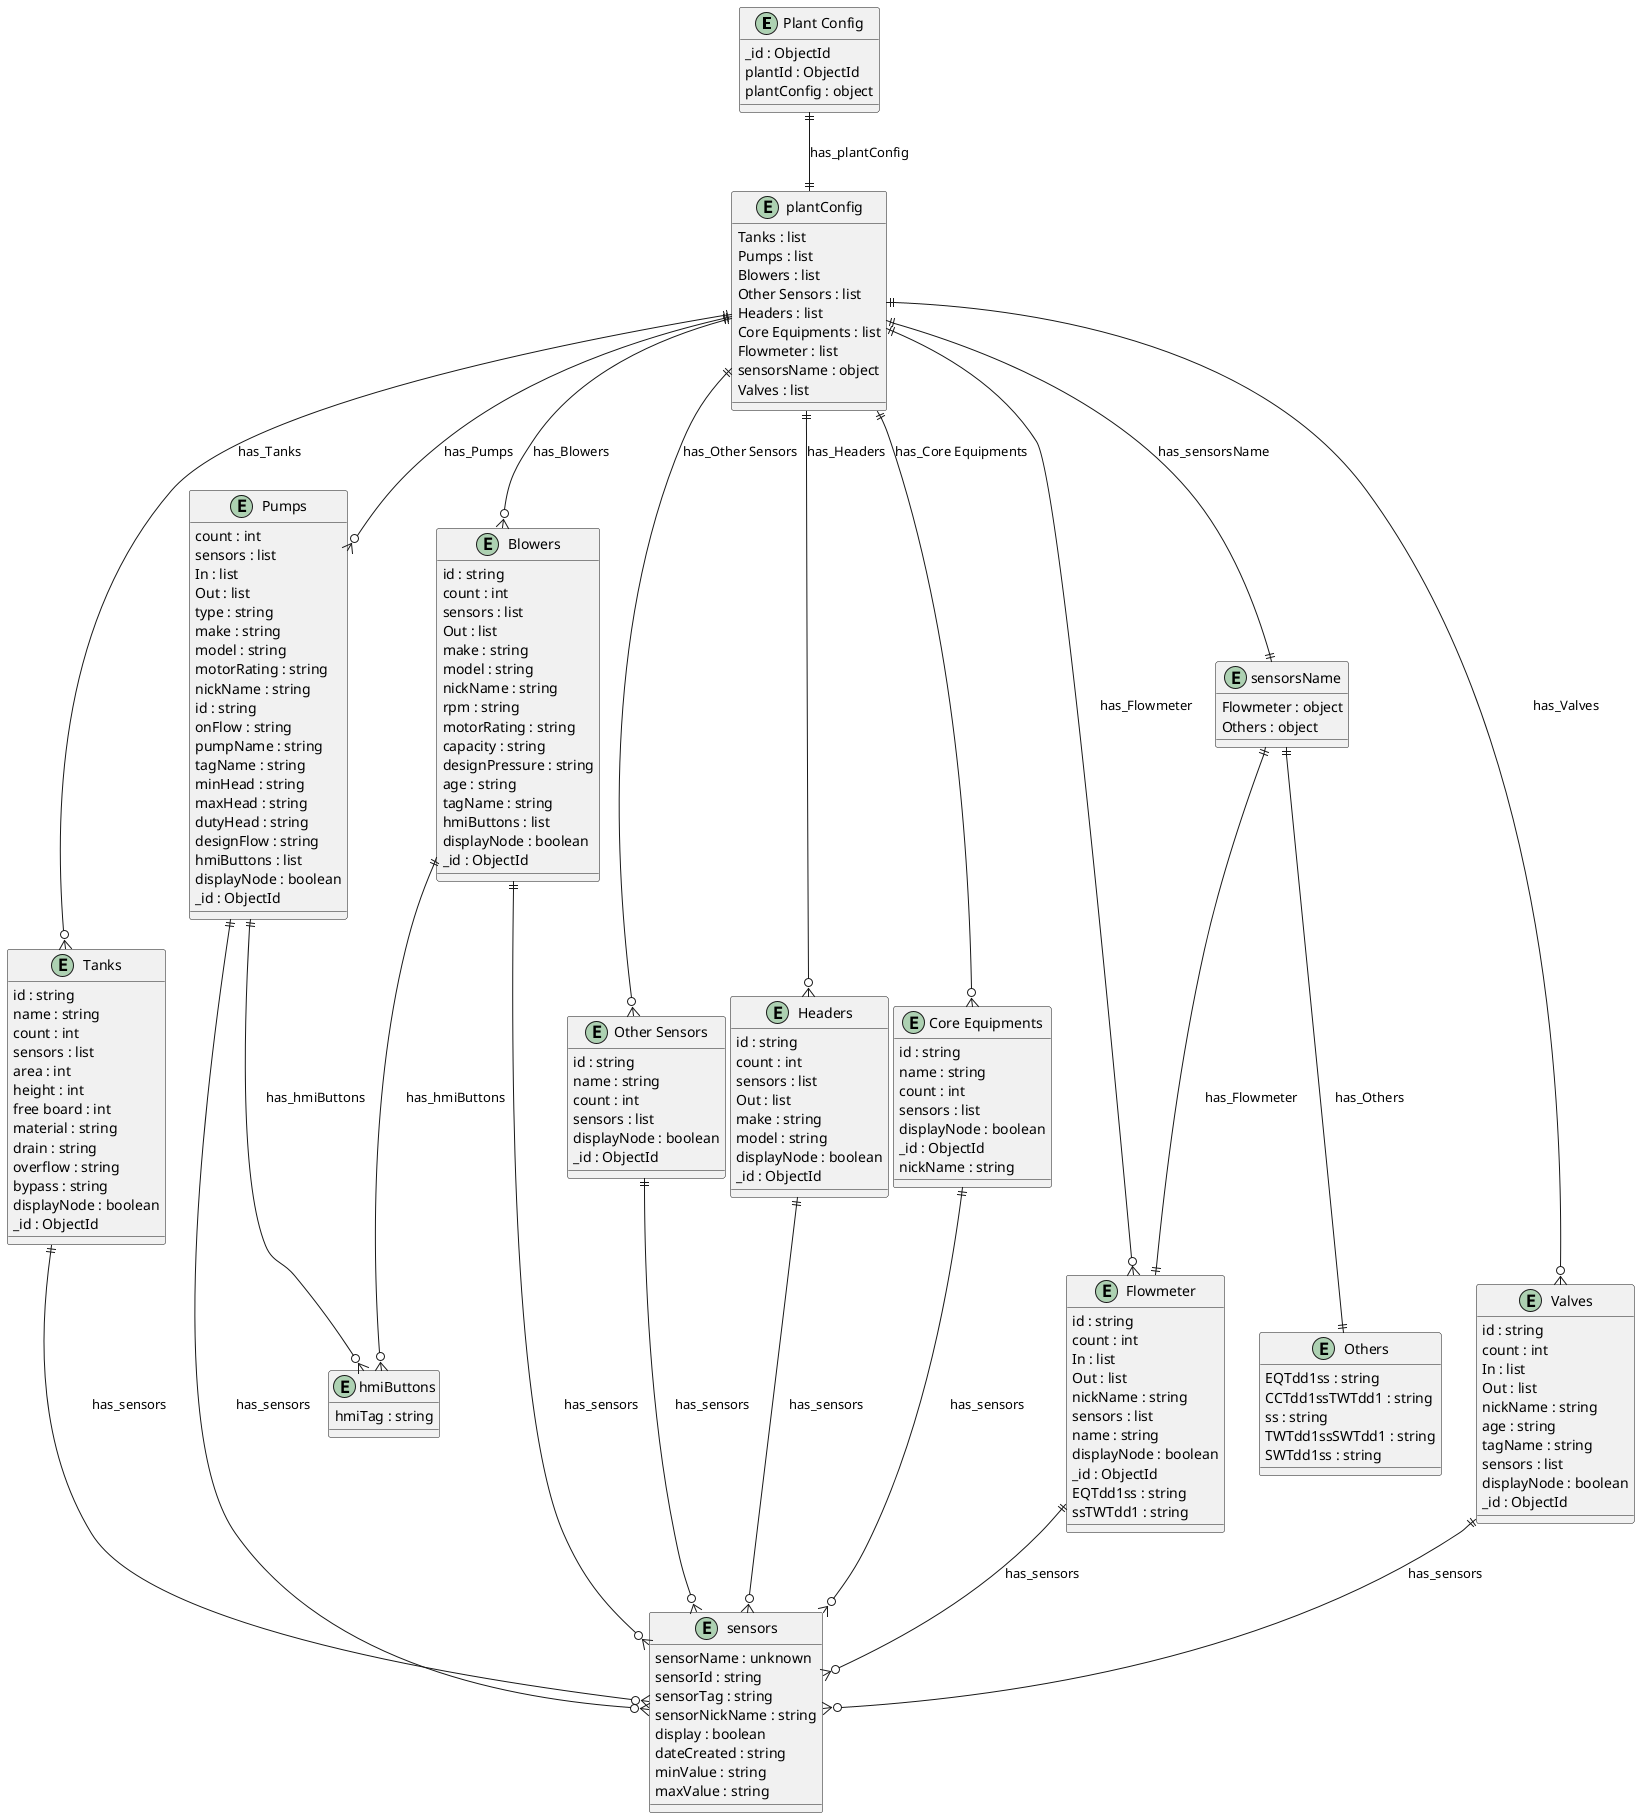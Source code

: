 @startuml Plant_Config_Diagram

entity "Plant Config" as Plant_Config {
  _id : ObjectId
  plantId : ObjectId
  plantConfig : object
}

entity "plantConfig" as plantConfig {
  Tanks : list
  Pumps : list
  Blowers : list
  Other Sensors : list
  Headers : list
  Core Equipments : list
  Flowmeter : list
  sensorsName : object
  Valves : list
}

entity "Tanks" as Tanks {
  id : string
  name : string
  count : int
  sensors : list
  area : int
  height : int
  free board : int
  material : string
  drain : string
  overflow : string
  bypass : string
  displayNode : boolean
  _id : ObjectId
}

entity "sensors" as sensors {
  sensorName : unknown
  sensorId : string
  sensorTag : string
  sensorNickName : string
  display : boolean
  dateCreated : string
  minValue : string
  maxValue : string
}

entity "Pumps" as Pumps {
  count : int
  sensors : list
  In : list
  Out : list
  type : string
  make : string
  model : string
  motorRating : string
  nickName : string
  id : string
  onFlow : string
  pumpName : string
  tagName : string
  minHead : string
  maxHead : string
  dutyHead : string
  designFlow : string
  hmiButtons : list
  displayNode : boolean
  _id : ObjectId
}

entity "hmiButtons" as hmiButtons {
  hmiTag : string
}

entity "Blowers" as Blowers {
  id : string
  count : int
  sensors : list
  Out : list
  make : string
  model : string
  nickName : string
  rpm : string
  motorRating : string
  capacity : string
  designPressure : string
  age : string
  tagName : string
  hmiButtons : list
  displayNode : boolean
  _id : ObjectId
}

entity "Other Sensors" as Other_Sensors {
  id : string
  name : string
  count : int
  sensors : list
  displayNode : boolean
  _id : ObjectId
}

entity "Headers" as Headers {
  id : string
  count : int
  sensors : list
  Out : list
  make : string
  model : string
  displayNode : boolean
  _id : ObjectId
}

entity "Core Equipments" as Core_Equipments {
  id : string
  name : string
  count : int
  sensors : list
  displayNode : boolean
  _id : ObjectId
  nickName : string
}

entity "Flowmeter" as Flowmeter {
  id : string
  count : int
  In : list
  Out : list
  nickName : string
  sensors : list
  name : string
  displayNode : boolean
  _id : ObjectId
  EQTdd1ss : string
  ssTWTdd1 : string
}

entity "sensorsName" as sensorsName {
  Flowmeter : object
  Others : object
}

entity "Others" as Others {
  EQTdd1ss : string
  CCTdd1ssTWTdd1 : string
  ss : string
  TWTdd1ssSWTdd1 : string
  SWTdd1ss : string
}

entity "Valves" as Valves {
  id : string
  count : int
  In : list
  Out : list
  nickName : string
  age : string
  tagName : string
  sensors : list
  displayNode : boolean
  _id : ObjectId
}

' // Relationships
Plant_Config ||--|| plantConfig : has_plantConfig
plantConfig ||--o{ Tanks : has_Tanks
Tanks ||--o{ sensors : has_sensors
plantConfig ||--o{ Pumps : has_Pumps
Pumps ||--o{ sensors : has_sensors
Pumps ||--o{ hmiButtons : has_hmiButtons
plantConfig ||--o{ Blowers : has_Blowers
Blowers ||--o{ sensors : has_sensors
Blowers ||--o{ hmiButtons : has_hmiButtons
plantConfig ||--o{ Other_Sensors : has_Other Sensors
Other_Sensors ||--o{ sensors : has_sensors
plantConfig ||--o{ Headers : has_Headers
Headers ||--o{ sensors : has_sensors
plantConfig ||--o{ Core_Equipments : has_Core Equipments
Core_Equipments ||--o{ sensors : has_sensors
plantConfig ||--o{ Flowmeter : has_Flowmeter
Flowmeter ||--o{ sensors : has_sensors
plantConfig ||--|| sensorsName : has_sensorsName
sensorsName ||--|| Flowmeter : has_Flowmeter
sensorsName ||--|| Others : has_Others
plantConfig ||--o{ Valves : has_Valves
Valves ||--o{ sensors : has_sensors
@enduml